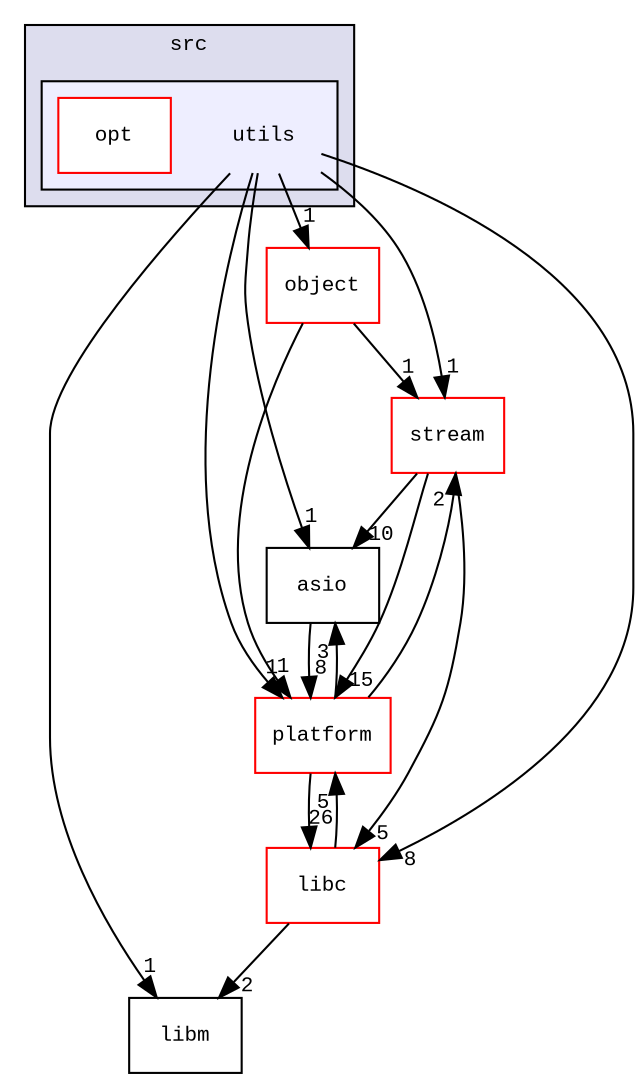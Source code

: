 digraph "src/utils" {
  compound=true
  node [ fontsize="10", fontname="CourierNew"];
  edge [ labelfontsize="10", labelfontname="CourierNew"];
  subgraph clusterdir_68267d1309a1af8e8297ef4c3efbcdba {
    graph [ bgcolor="#ddddee", pencolor="black", label="src" fontname="CourierNew", fontsize="10", URL="dir_68267d1309a1af8e8297ef4c3efbcdba.html"]
  subgraph clusterdir_313caf1132e152dd9b58bea13a4052ca {
    graph [ bgcolor="#eeeeff", pencolor="black", label="" URL="dir_313caf1132e152dd9b58bea13a4052ca.html"];
    dir_313caf1132e152dd9b58bea13a4052ca [shape=plaintext label="utils"];
    dir_5618f5e5f1f146ceb72287f8edb7f08f [shape=box label="opt" color="red" fillcolor="white" style="filled" URL="dir_5618f5e5f1f146ceb72287f8edb7f08f.html"];
  }
  }
  dir_bb043af75e54e1af3032f67529bb720c [shape=box label="object" fillcolor="white" style="filled" color="red" URL="dir_bb043af75e54e1af3032f67529bb720c.html"];
  dir_090521d29e73b40f7fc0a63254d8965e [shape=box label="stream" fillcolor="white" style="filled" color="red" URL="dir_090521d29e73b40f7fc0a63254d8965e.html"];
  dir_16a916fe4812f76ff8ca083dfa2c5cc7 [shape=box label="asio" URL="dir_16a916fe4812f76ff8ca083dfa2c5cc7.html"];
  dir_ee3448fa1dc3d93b4fb7d6fba5be0d5c [shape=box label="libc" fillcolor="white" style="filled" color="red" URL="dir_ee3448fa1dc3d93b4fb7d6fba5be0d5c.html"];
  dir_4b68c2fef3e151b6b93d5e93b14f1857 [shape=box label="platform" fillcolor="white" style="filled" color="red" URL="dir_4b68c2fef3e151b6b93d5e93b14f1857.html"];
  dir_12b6b4e68df6123aa22b907b40936293 [shape=box label="libm" URL="dir_12b6b4e68df6123aa22b907b40936293.html"];
  dir_bb043af75e54e1af3032f67529bb720c->dir_090521d29e73b40f7fc0a63254d8965e [headlabel="1", labeldistance=1.5 headhref="dir_000023_000043.html"];
  dir_bb043af75e54e1af3032f67529bb720c->dir_4b68c2fef3e151b6b93d5e93b14f1857 [headlabel="1", labeldistance=1.5 headhref="dir_000023_000026.html"];
  dir_090521d29e73b40f7fc0a63254d8965e->dir_16a916fe4812f76ff8ca083dfa2c5cc7 [headlabel="10", labeldistance=1.5 headhref="dir_000043_000002.html"];
  dir_090521d29e73b40f7fc0a63254d8965e->dir_ee3448fa1dc3d93b4fb7d6fba5be0d5c [headlabel="5", labeldistance=1.5 headhref="dir_000043_000006.html"];
  dir_090521d29e73b40f7fc0a63254d8965e->dir_4b68c2fef3e151b6b93d5e93b14f1857 [headlabel="15", labeldistance=1.5 headhref="dir_000043_000026.html"];
  dir_16a916fe4812f76ff8ca083dfa2c5cc7->dir_4b68c2fef3e151b6b93d5e93b14f1857 [headlabel="8", labeldistance=1.5 headhref="dir_000002_000026.html"];
  dir_ee3448fa1dc3d93b4fb7d6fba5be0d5c->dir_4b68c2fef3e151b6b93d5e93b14f1857 [headlabel="5", labeldistance=1.5 headhref="dir_000006_000026.html"];
  dir_ee3448fa1dc3d93b4fb7d6fba5be0d5c->dir_12b6b4e68df6123aa22b907b40936293 [headlabel="2", labeldistance=1.5 headhref="dir_000006_000016.html"];
  dir_4b68c2fef3e151b6b93d5e93b14f1857->dir_090521d29e73b40f7fc0a63254d8965e [headlabel="2", labeldistance=1.5 headhref="dir_000026_000043.html"];
  dir_4b68c2fef3e151b6b93d5e93b14f1857->dir_16a916fe4812f76ff8ca083dfa2c5cc7 [headlabel="3", labeldistance=1.5 headhref="dir_000026_000002.html"];
  dir_4b68c2fef3e151b6b93d5e93b14f1857->dir_ee3448fa1dc3d93b4fb7d6fba5be0d5c [headlabel="26", labeldistance=1.5 headhref="dir_000026_000006.html"];
  dir_313caf1132e152dd9b58bea13a4052ca->dir_bb043af75e54e1af3032f67529bb720c [headlabel="1", labeldistance=1.5 headhref="dir_000047_000023.html"];
  dir_313caf1132e152dd9b58bea13a4052ca->dir_090521d29e73b40f7fc0a63254d8965e [headlabel="1", labeldistance=1.5 headhref="dir_000047_000043.html"];
  dir_313caf1132e152dd9b58bea13a4052ca->dir_16a916fe4812f76ff8ca083dfa2c5cc7 [headlabel="1", labeldistance=1.5 headhref="dir_000047_000002.html"];
  dir_313caf1132e152dd9b58bea13a4052ca->dir_ee3448fa1dc3d93b4fb7d6fba5be0d5c [headlabel="8", labeldistance=1.5 headhref="dir_000047_000006.html"];
  dir_313caf1132e152dd9b58bea13a4052ca->dir_4b68c2fef3e151b6b93d5e93b14f1857 [headlabel="1", labeldistance=1.5 headhref="dir_000047_000026.html"];
  dir_313caf1132e152dd9b58bea13a4052ca->dir_12b6b4e68df6123aa22b907b40936293 [headlabel="1", labeldistance=1.5 headhref="dir_000047_000016.html"];
}
